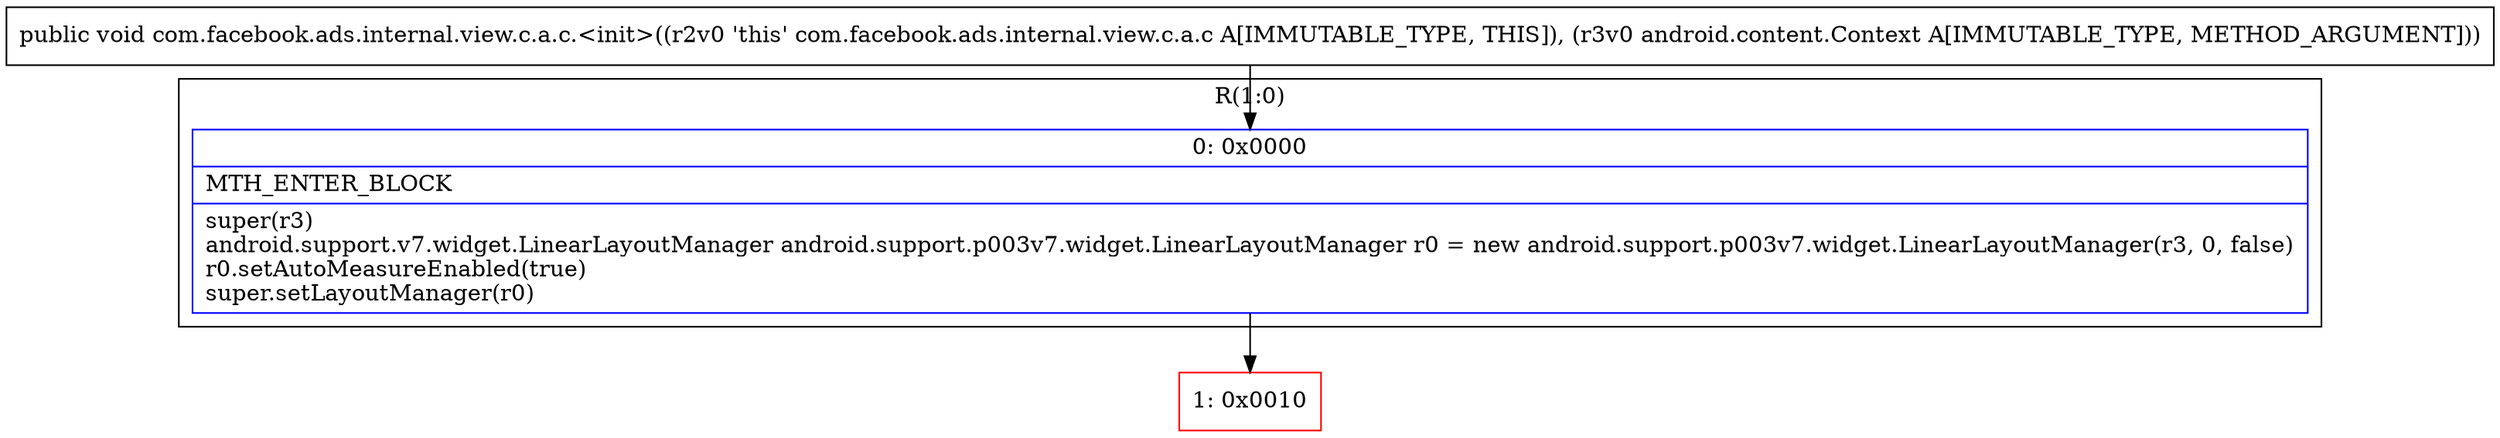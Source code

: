 digraph "CFG forcom.facebook.ads.internal.view.c.a.c.\<init\>(Landroid\/content\/Context;)V" {
subgraph cluster_Region_1273963600 {
label = "R(1:0)";
node [shape=record,color=blue];
Node_0 [shape=record,label="{0\:\ 0x0000|MTH_ENTER_BLOCK\l|super(r3)\landroid.support.v7.widget.LinearLayoutManager android.support.p003v7.widget.LinearLayoutManager r0 = new android.support.p003v7.widget.LinearLayoutManager(r3, 0, false)\lr0.setAutoMeasureEnabled(true)\lsuper.setLayoutManager(r0)\l}"];
}
Node_1 [shape=record,color=red,label="{1\:\ 0x0010}"];
MethodNode[shape=record,label="{public void com.facebook.ads.internal.view.c.a.c.\<init\>((r2v0 'this' com.facebook.ads.internal.view.c.a.c A[IMMUTABLE_TYPE, THIS]), (r3v0 android.content.Context A[IMMUTABLE_TYPE, METHOD_ARGUMENT])) }"];
MethodNode -> Node_0;
Node_0 -> Node_1;
}

